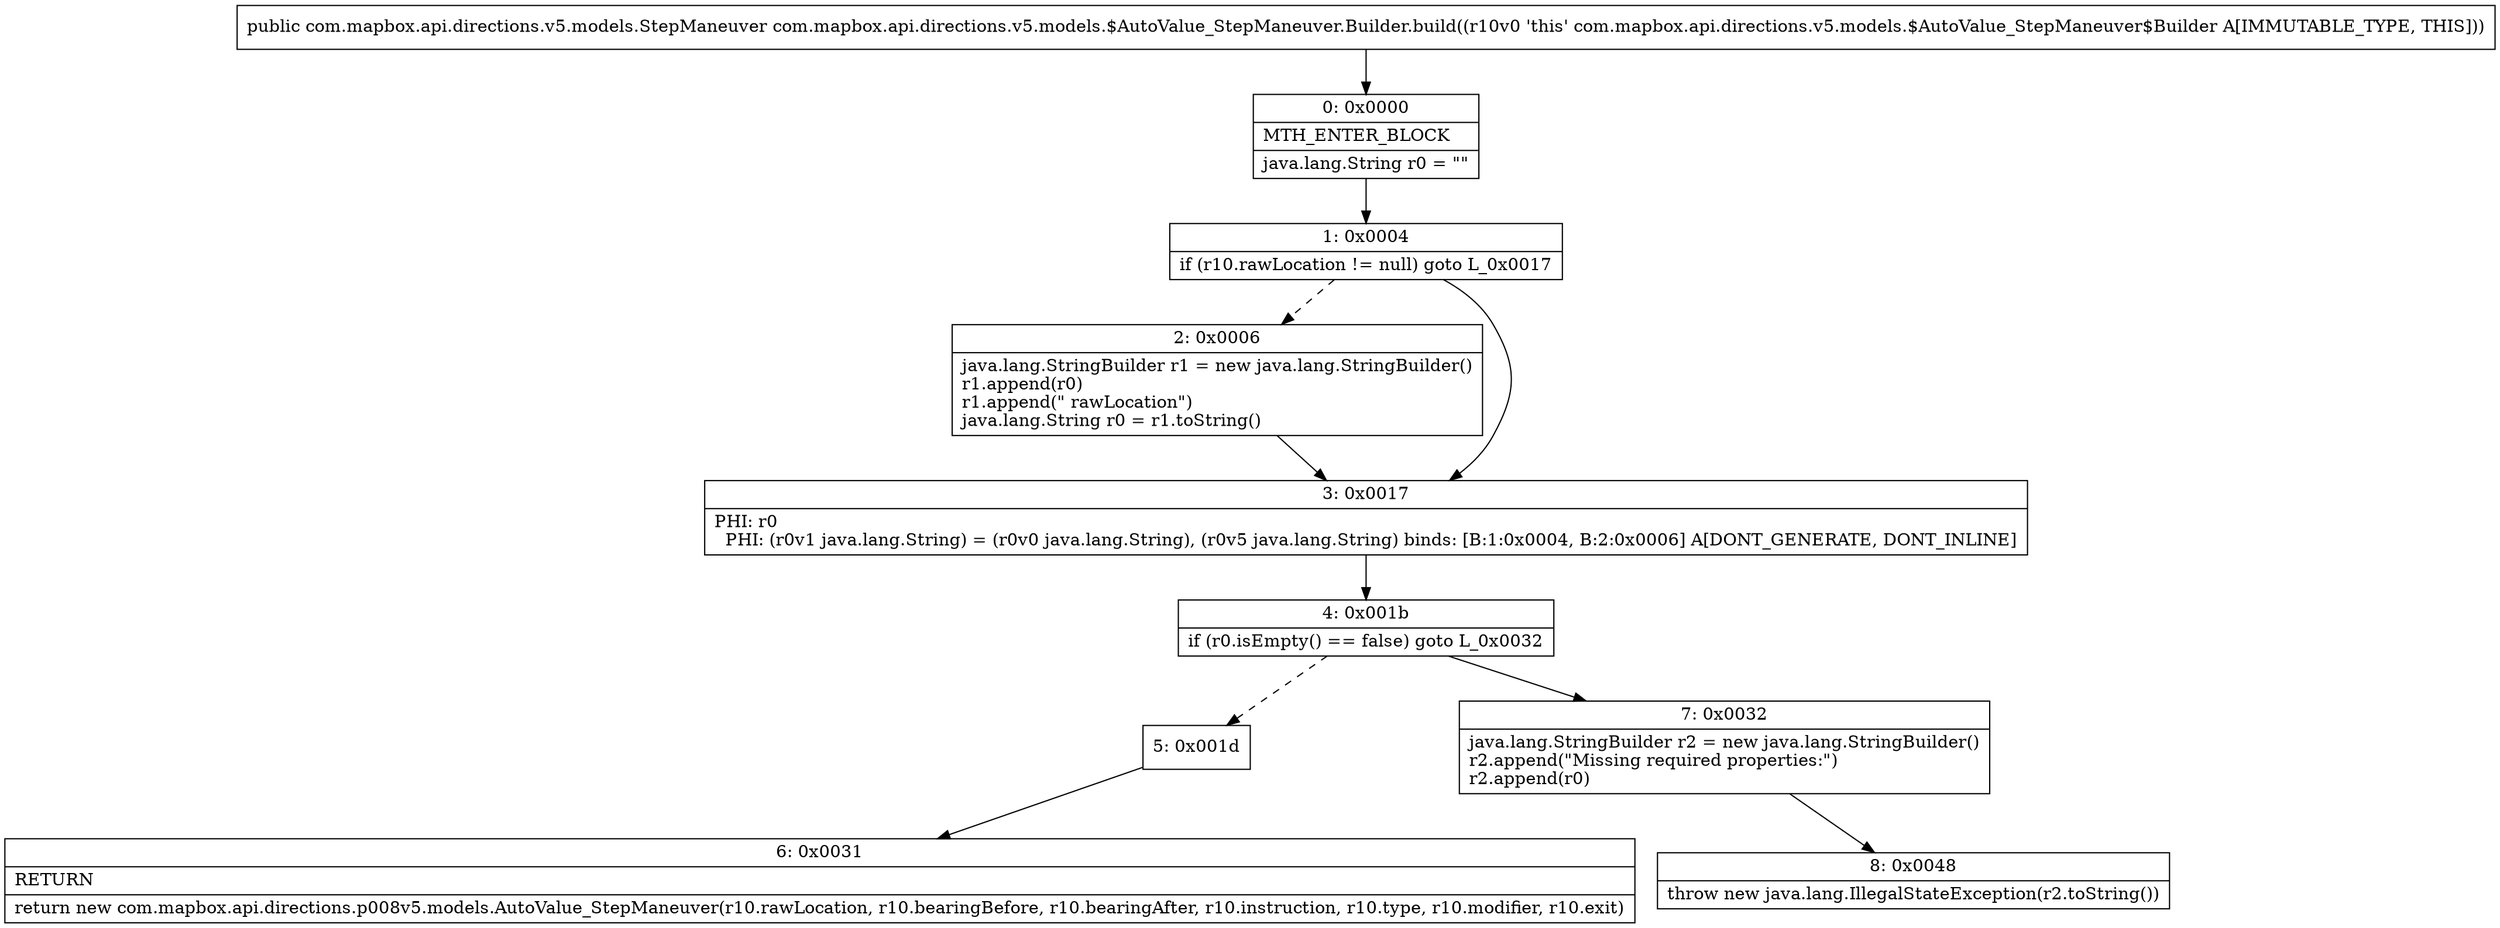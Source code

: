 digraph "CFG forcom.mapbox.api.directions.v5.models.$AutoValue_StepManeuver.Builder.build()Lcom\/mapbox\/api\/directions\/v5\/models\/StepManeuver;" {
Node_0 [shape=record,label="{0\:\ 0x0000|MTH_ENTER_BLOCK\l|java.lang.String r0 = \"\"\l}"];
Node_1 [shape=record,label="{1\:\ 0x0004|if (r10.rawLocation != null) goto L_0x0017\l}"];
Node_2 [shape=record,label="{2\:\ 0x0006|java.lang.StringBuilder r1 = new java.lang.StringBuilder()\lr1.append(r0)\lr1.append(\" rawLocation\")\ljava.lang.String r0 = r1.toString()\l}"];
Node_3 [shape=record,label="{3\:\ 0x0017|PHI: r0 \l  PHI: (r0v1 java.lang.String) = (r0v0 java.lang.String), (r0v5 java.lang.String) binds: [B:1:0x0004, B:2:0x0006] A[DONT_GENERATE, DONT_INLINE]\l}"];
Node_4 [shape=record,label="{4\:\ 0x001b|if (r0.isEmpty() == false) goto L_0x0032\l}"];
Node_5 [shape=record,label="{5\:\ 0x001d}"];
Node_6 [shape=record,label="{6\:\ 0x0031|RETURN\l|return new com.mapbox.api.directions.p008v5.models.AutoValue_StepManeuver(r10.rawLocation, r10.bearingBefore, r10.bearingAfter, r10.instruction, r10.type, r10.modifier, r10.exit)\l}"];
Node_7 [shape=record,label="{7\:\ 0x0032|java.lang.StringBuilder r2 = new java.lang.StringBuilder()\lr2.append(\"Missing required properties:\")\lr2.append(r0)\l}"];
Node_8 [shape=record,label="{8\:\ 0x0048|throw new java.lang.IllegalStateException(r2.toString())\l}"];
MethodNode[shape=record,label="{public com.mapbox.api.directions.v5.models.StepManeuver com.mapbox.api.directions.v5.models.$AutoValue_StepManeuver.Builder.build((r10v0 'this' com.mapbox.api.directions.v5.models.$AutoValue_StepManeuver$Builder A[IMMUTABLE_TYPE, THIS])) }"];
MethodNode -> Node_0;
Node_0 -> Node_1;
Node_1 -> Node_2[style=dashed];
Node_1 -> Node_3;
Node_2 -> Node_3;
Node_3 -> Node_4;
Node_4 -> Node_5[style=dashed];
Node_4 -> Node_7;
Node_5 -> Node_6;
Node_7 -> Node_8;
}

